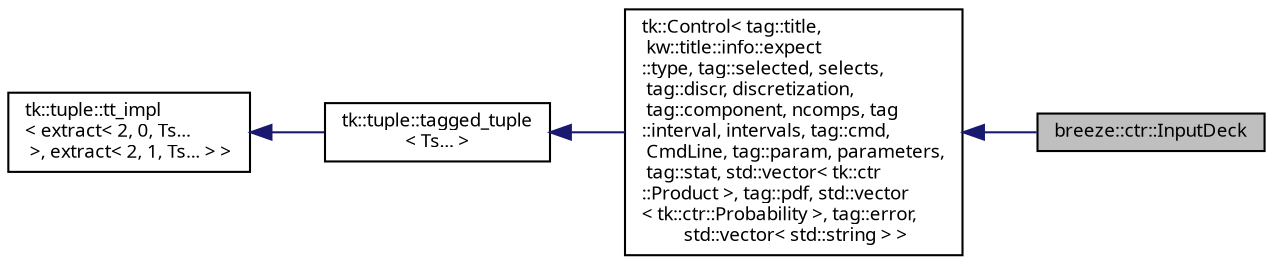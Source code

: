 digraph "breeze::ctr::InputDeck"
{
 // INTERACTIVE_SVG=YES
  bgcolor="transparent";
  edge [fontname="sans-serif",fontsize="9",labelfontname="sans-serif",labelfontsize="9"];
  node [fontname="sans-serif",fontsize="9",shape=record];
  rankdir="LR";
  Node1 [label="breeze::ctr::InputDeck",height=0.2,width=0.4,color="black", fillcolor="grey75", style="filled", fontcolor="black"];
  Node2 -> Node1 [dir="back",color="midnightblue",fontsize="9",style="solid",fontname="sans-serif"];
  Node2 [label="tk::Control\< tag::title,\l kw::title::info::expect\l::type, tag::selected, selects,\l tag::discr, discretization,\l tag::component, ncomps, tag\l::interval, intervals, tag::cmd,\l CmdLine, tag::param, parameters,\l tag::stat, std::vector\< tk::ctr\l::Product \>, tag::pdf, std::vector\l\< tk::ctr::Probability \>, tag::error,\l std::vector\< std::string \> \>",height=0.2,width=0.4,color="black",URL="$classtk_1_1_control.html"];
  Node3 -> Node2 [dir="back",color="midnightblue",fontsize="9",style="solid",fontname="sans-serif"];
  Node3 [label="tk::tuple::tagged_tuple\l\< Ts... \>",height=0.2,width=0.4,color="black",URL="$structtk_1_1tuple_1_1tagged__tuple.html"];
  Node4 -> Node3 [dir="back",color="midnightblue",fontsize="9",style="solid",fontname="sans-serif"];
  Node4 [label="tk::tuple::tt_impl\l\< extract\< 2, 0, Ts...\l \>, extract\< 2, 1, Ts... \> \>",height=0.2,width=0.4,color="black",URL="$structtk_1_1tuple_1_1tt__impl.html"];
}
